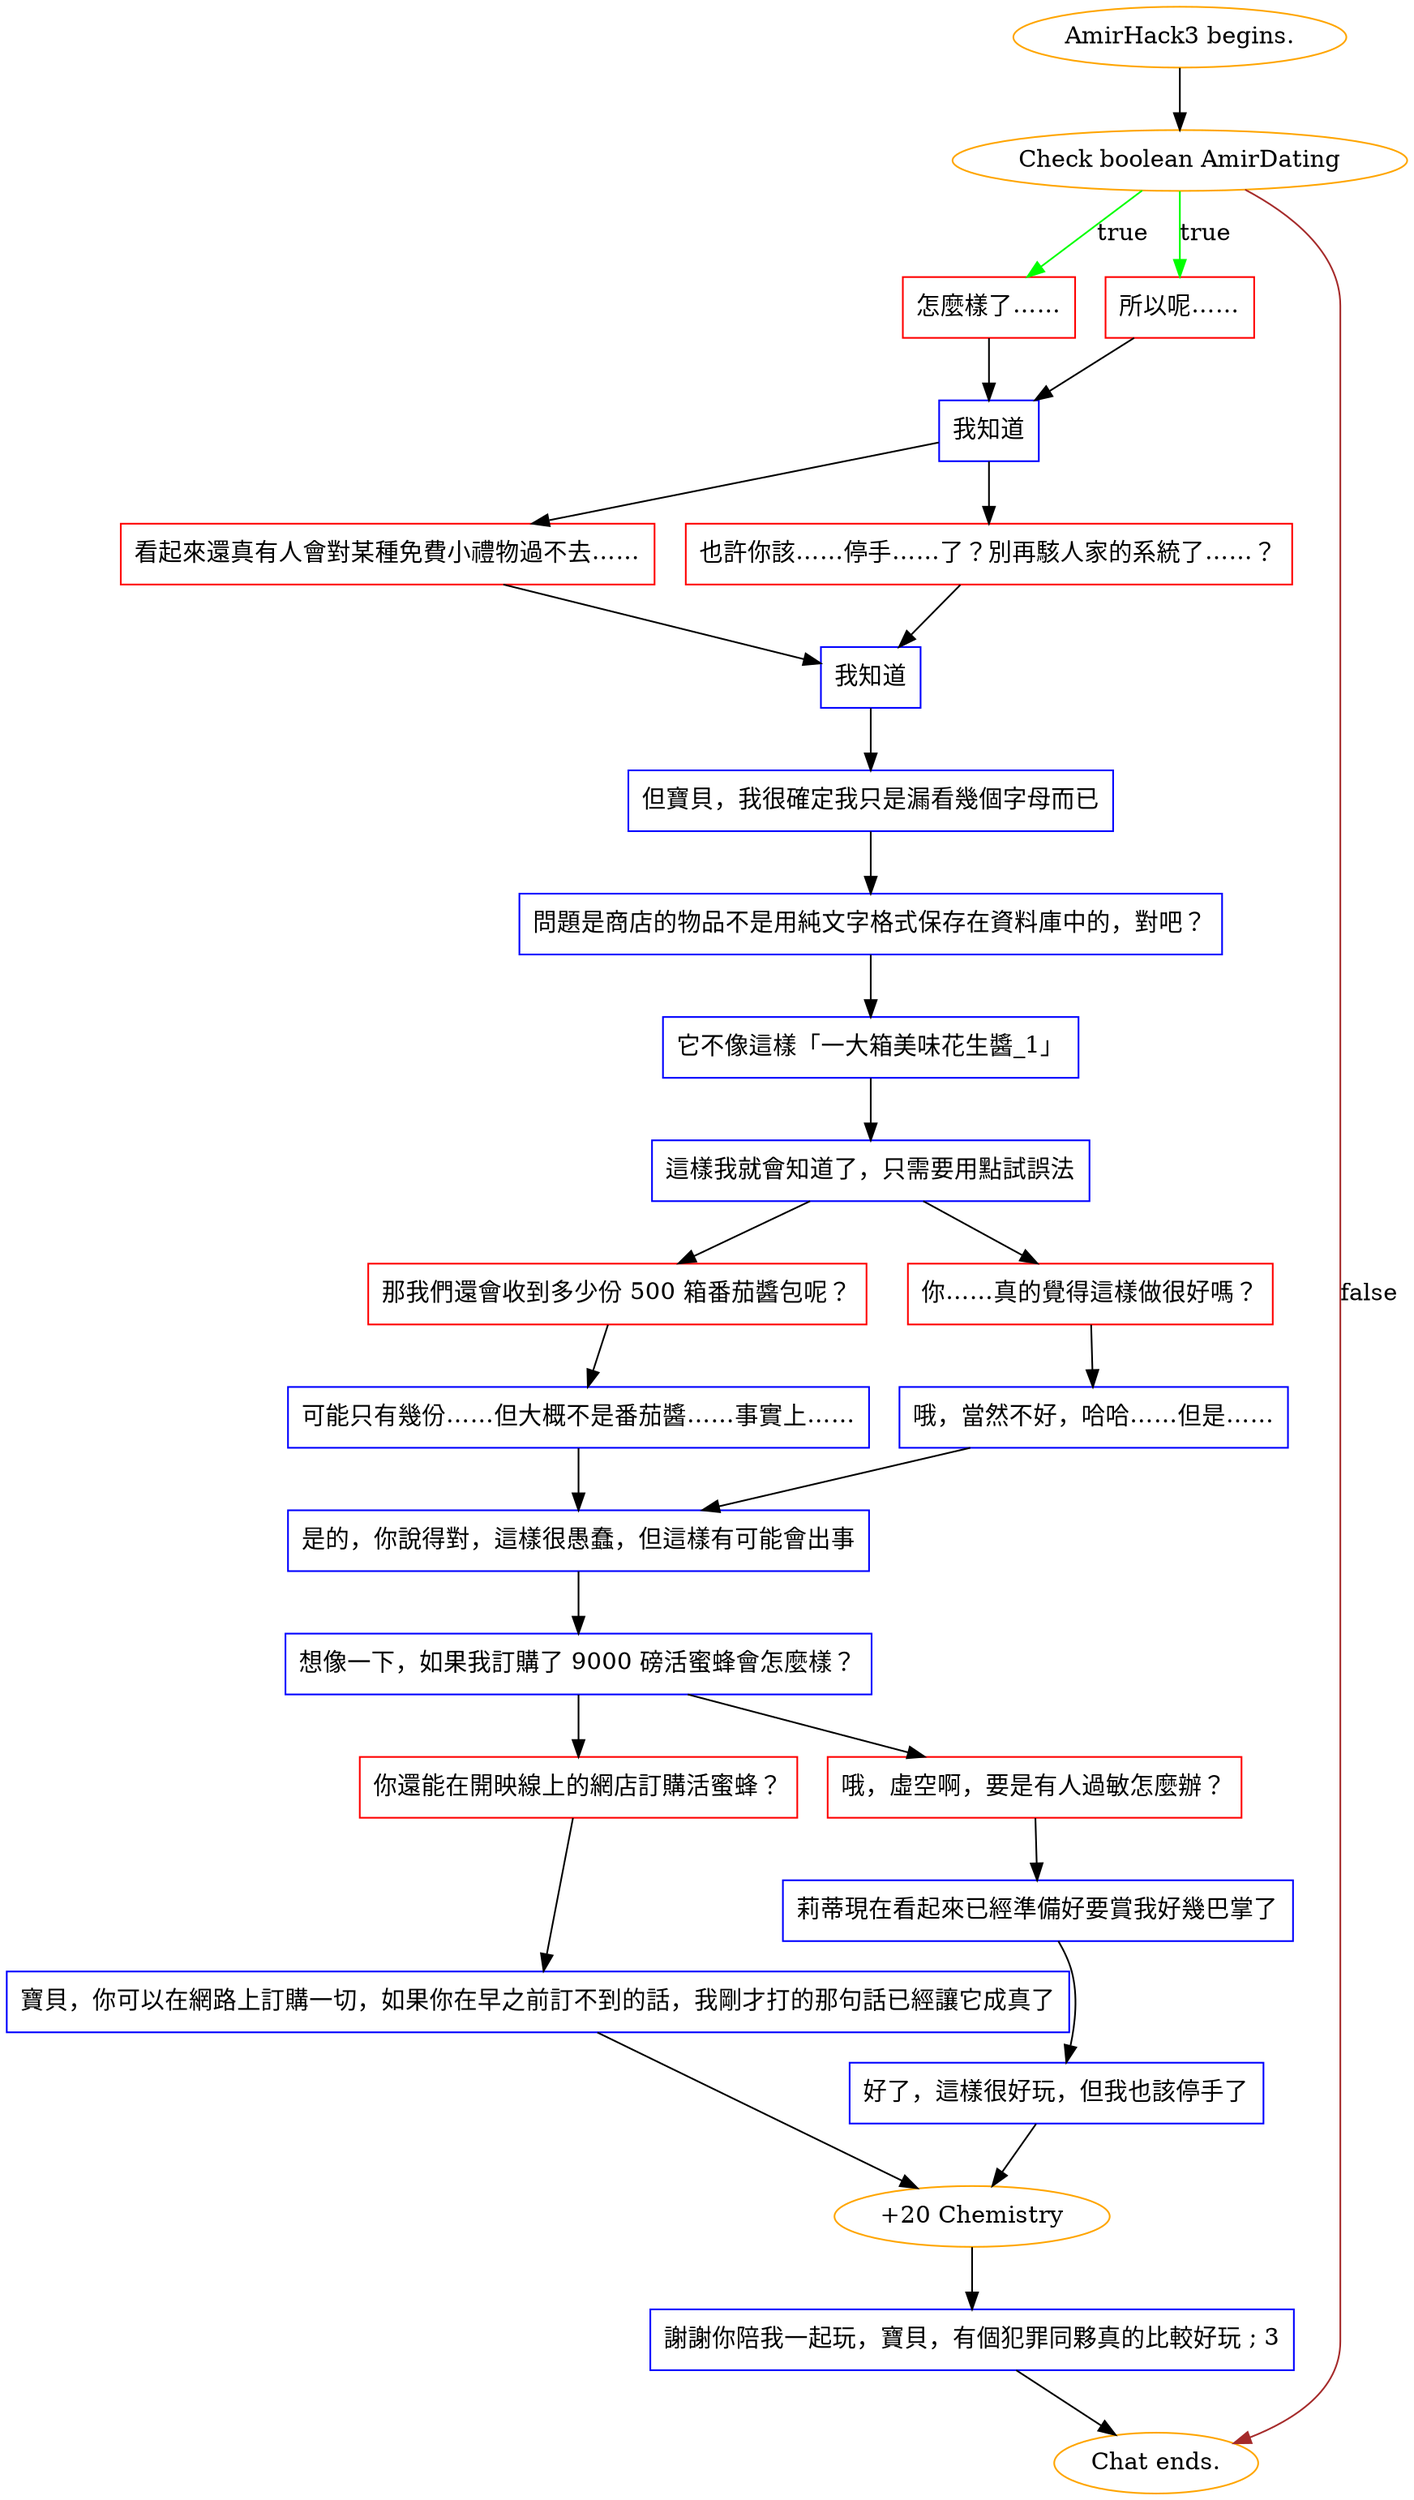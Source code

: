 digraph {
	"AmirHack3 begins." [color=orange];
		"AmirHack3 begins." -> j3626745351;
	j3626745351 [label="Check boolean AmirDating",color=orange];
		j3626745351 -> j3145649394 [label=true,color=green];
		j3626745351 -> j276213328 [label=true,color=green];
		j3626745351 -> "Chat ends." [label=false,color=brown];
	j3145649394 [label="怎麼樣了……",shape=box,color=red];
		j3145649394 -> j1012266715;
	j276213328 [label="所以呢……",shape=box,color=red];
		j276213328 -> j1012266715;
	"Chat ends." [color=orange];
	j1012266715 [label="我知道",shape=box,color=blue];
		j1012266715 -> j52831875;
		j1012266715 -> j3079936339;
	j52831875 [label="看起來還真有人會對某種免費小禮物過不去……",shape=box,color=red];
		j52831875 -> j1182492293;
	j3079936339 [label="也許你該……停手……了？別再駭人家的系統了……？",shape=box,color=red];
		j3079936339 -> j1182492293;
	j1182492293 [label="我知道",shape=box,color=blue];
		j1182492293 -> j1163438906;
	j1163438906 [label="但寶貝，我很確定我只是漏看幾個字母而已",shape=box,color=blue];
		j1163438906 -> j1982156144;
	j1982156144 [label="問題是商店的物品不是用純文字格式保存在資料庫中的，對吧？",shape=box,color=blue];
		j1982156144 -> j2643969325;
	j2643969325 [label="它不像這樣「一大箱美味花生醬_1」",shape=box,color=blue];
		j2643969325 -> j1018318497;
	j1018318497 [label="這樣我就會知道了，只需要用點試誤法",shape=box,color=blue];
		j1018318497 -> j2763703898;
		j1018318497 -> j1067526927;
	j2763703898 [label="那我們還會收到多少份 500 箱番茄醬包呢？",shape=box,color=red];
		j2763703898 -> j46818371;
	j1067526927 [label="你……真的覺得這樣做很好嗎？",shape=box,color=red];
		j1067526927 -> j2000996470;
	j46818371 [label="可能只有幾份……但大概不是番茄醬……事實上……",shape=box,color=blue];
		j46818371 -> j1331376852;
	j2000996470 [label="哦，當然不好，哈哈……但是……",shape=box,color=blue];
		j2000996470 -> j1331376852;
	j1331376852 [label="是的，你說得對，這樣很愚蠢，但這樣有可能會出事",shape=box,color=blue];
		j1331376852 -> j3872376890;
	j3872376890 [label="想像一下，如果我訂購了 9000 磅活蜜蜂會怎麼樣？",shape=box,color=blue];
		j3872376890 -> j356879342;
		j3872376890 -> j4102585263;
	j356879342 [label="你還能在開映線上的網店訂購活蜜蜂？",shape=box,color=red];
		j356879342 -> j2089452611;
	j4102585263 [label="哦，虛空啊，要是有人過敏怎麼辦？",shape=box,color=red];
		j4102585263 -> j2502536876;
	j2089452611 [label="寶貝，你可以在網路上訂購一切，如果你在早之前訂不到的話，我剛才打的那句話已經讓它成真了",shape=box,color=blue];
		j2089452611 -> j211252847;
	j2502536876 [label="莉蒂現在看起來已經準備好要賞我好幾巴掌了",shape=box,color=blue];
		j2502536876 -> j3147113850;
	j211252847 [label="+20 Chemistry",color=orange];
		j211252847 -> j3255309151;
	j3147113850 [label="好了，這樣很好玩，但我也該停手了",shape=box,color=blue];
		j3147113850 -> j211252847;
	j3255309151 [label="謝謝你陪我一起玩，寶貝，有個犯罪同夥真的比較好玩 ; 3",shape=box,color=blue];
		j3255309151 -> "Chat ends.";
}